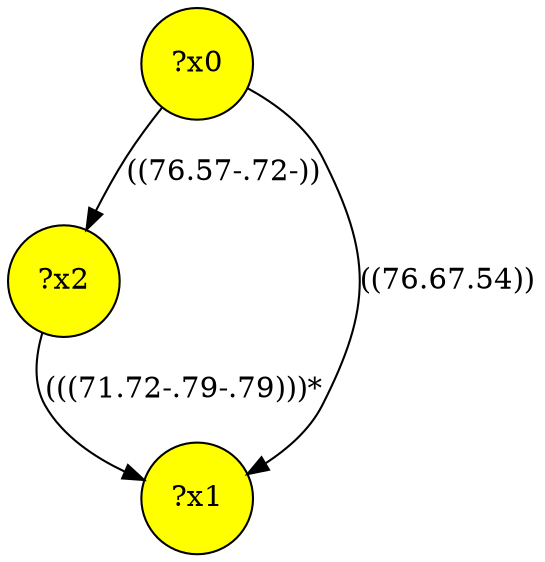 digraph g {
	x2 [fillcolor="yellow", style="filled," shape=circle, label="?x2"];
	x1 [fillcolor="yellow", style="filled," shape=circle, label="?x1"];
	x0 [fillcolor="yellow", style="filled," shape=circle, label="?x0"];
	x0 -> x1 [label="((76.67.54))"];
	x0 -> x2 [label="((76.57-.72-))"];
	x2 -> x1 [label="(((71.72-.79-.79)))*"];
}
